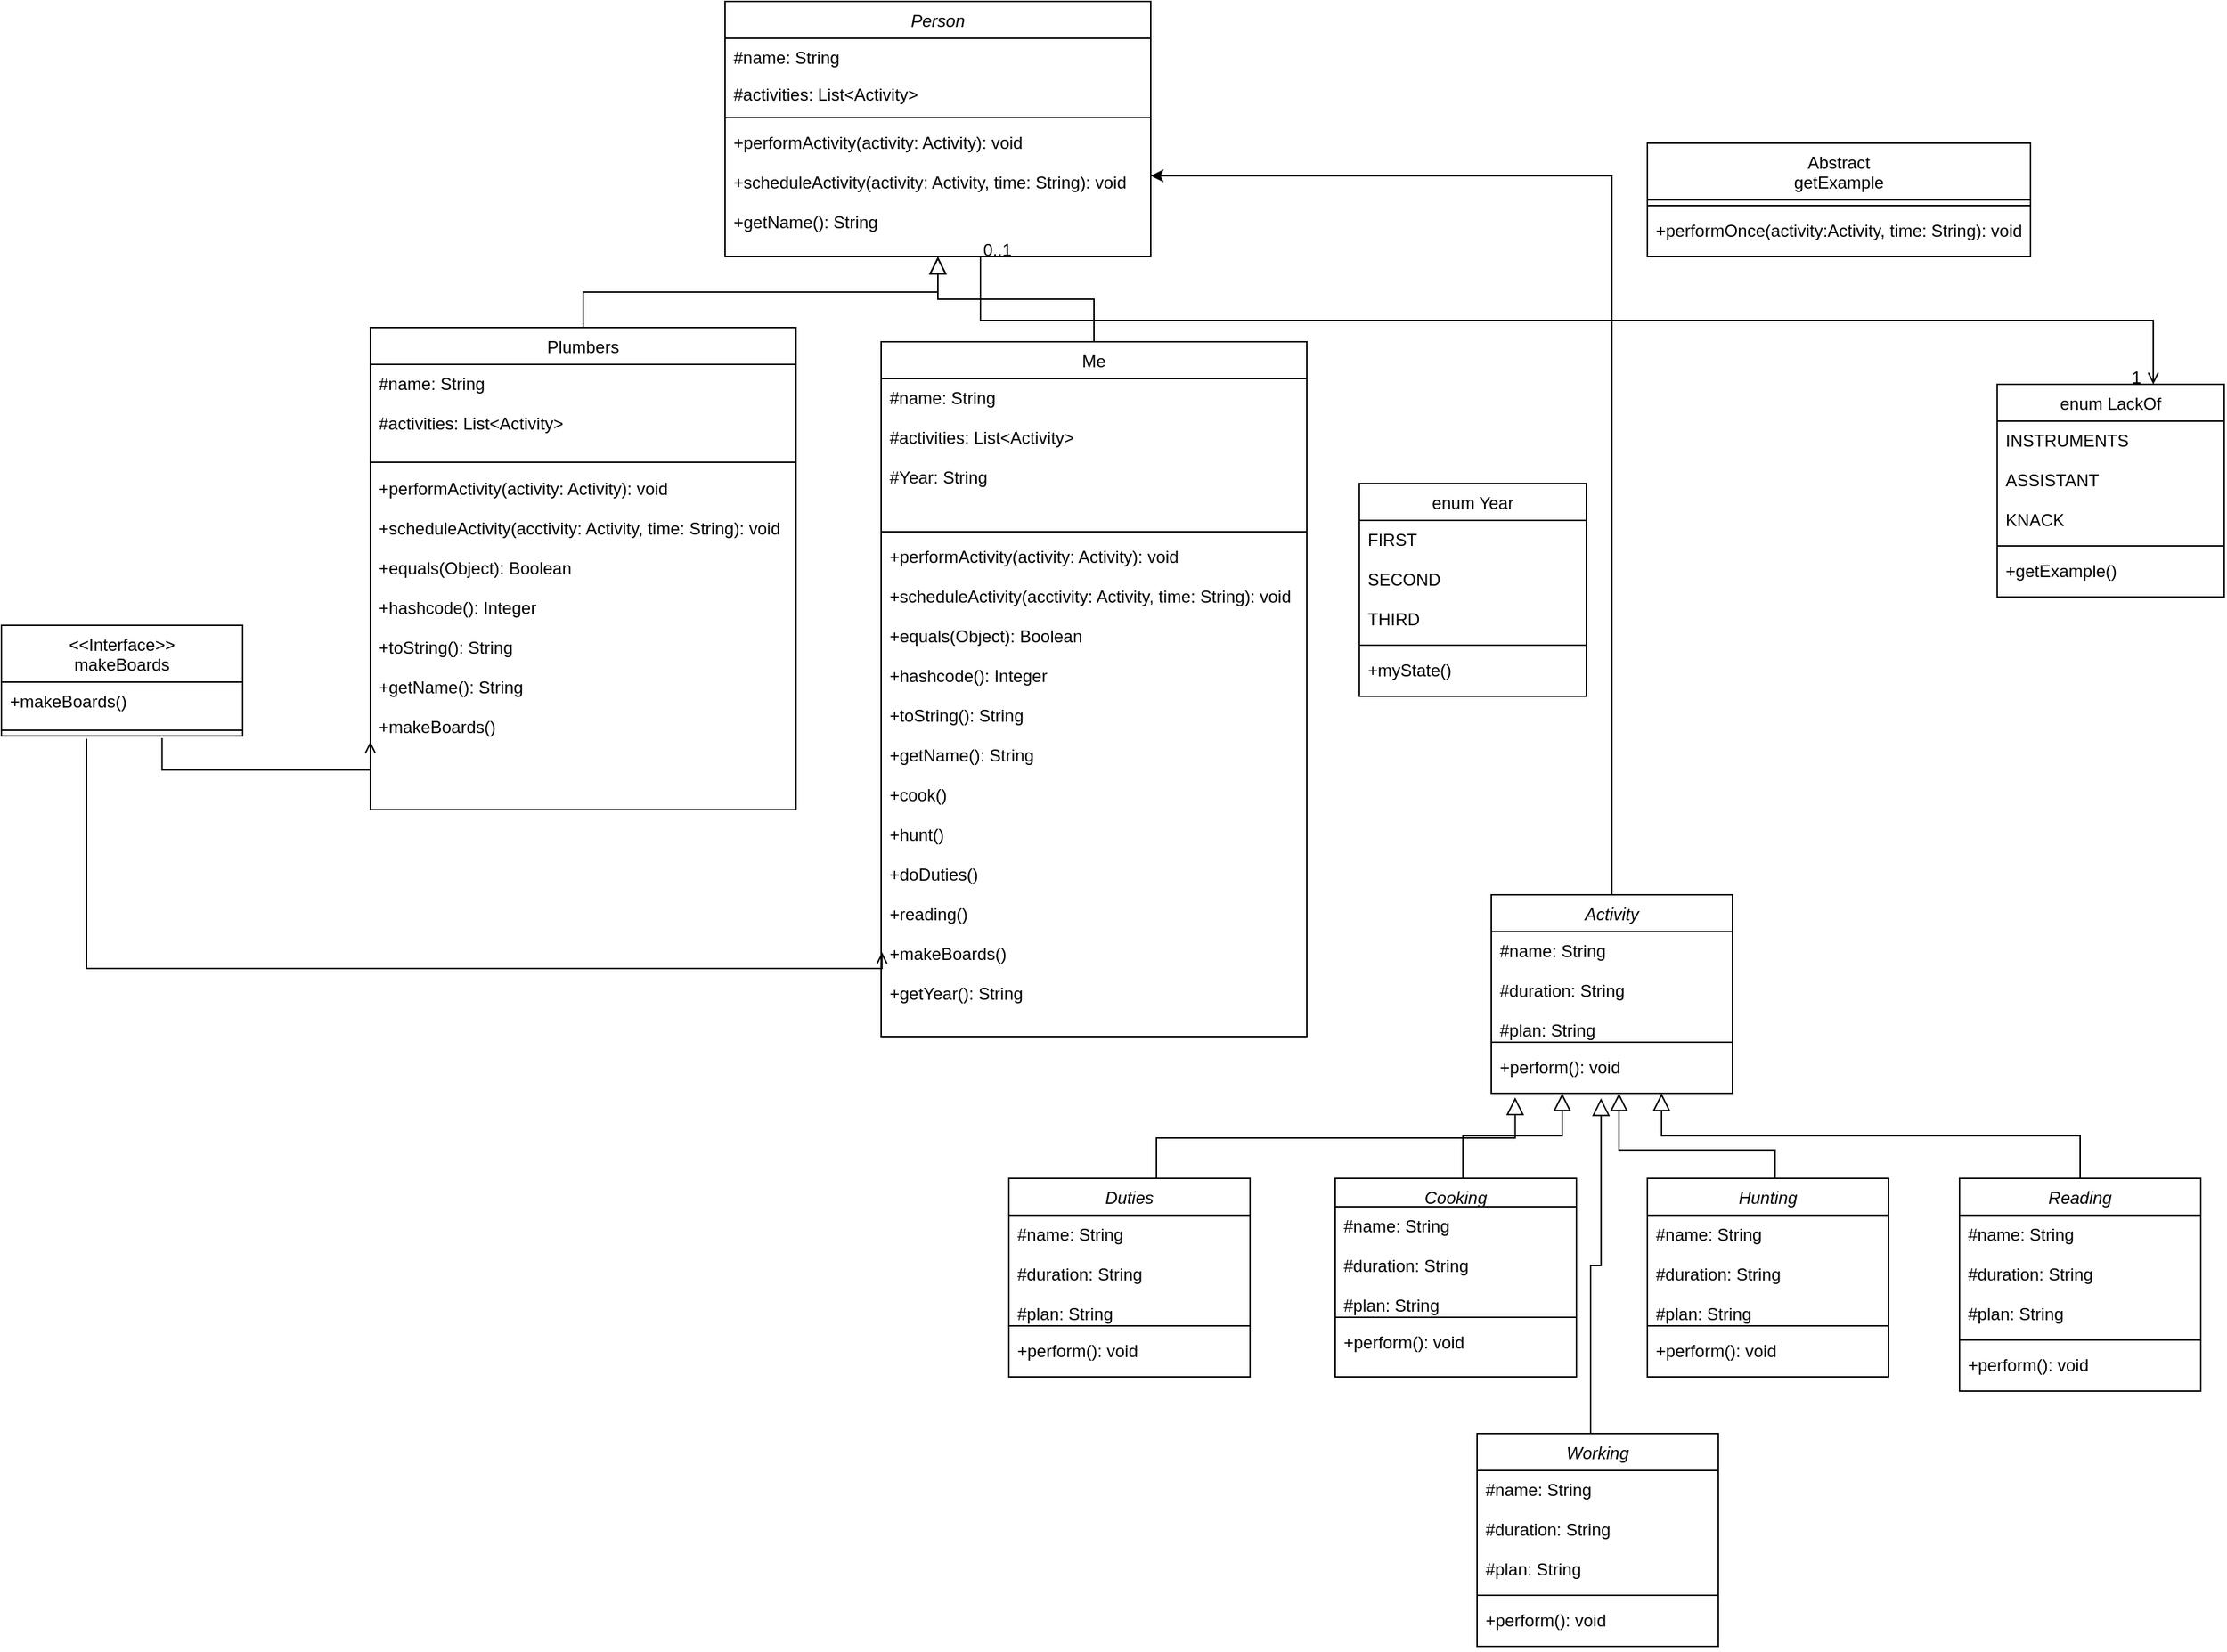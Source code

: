 <mxfile version="25.0.3">
  <diagram id="C5RBs43oDa-KdzZeNtuy" name="Page-1">
    <mxGraphModel dx="3815" dy="1202" grid="1" gridSize="10" guides="1" tooltips="1" connect="1" arrows="1" fold="1" page="1" pageScale="1" pageWidth="827" pageHeight="1169" math="0" shadow="0">
      <root>
        <mxCell id="WIyWlLk6GJQsqaUBKTNV-0" />
        <mxCell id="WIyWlLk6GJQsqaUBKTNV-1" parent="WIyWlLk6GJQsqaUBKTNV-0" />
        <mxCell id="zkfFHV4jXpPFQw0GAbJ--0" value="Person" style="swimlane;fontStyle=2;align=center;verticalAlign=top;childLayout=stackLayout;horizontal=1;startSize=26;horizontalStack=0;resizeParent=1;resizeLast=0;collapsible=1;marginBottom=0;rounded=0;shadow=0;strokeWidth=1;" parent="WIyWlLk6GJQsqaUBKTNV-1" vertex="1">
          <mxGeometry x="220" y="120" width="300" height="180" as="geometry">
            <mxRectangle x="220" y="120" width="160" height="26" as="alternateBounds" />
          </mxGeometry>
        </mxCell>
        <mxCell id="zkfFHV4jXpPFQw0GAbJ--1" value="#name: String" style="text;align=left;verticalAlign=top;spacingLeft=4;spacingRight=4;overflow=hidden;rotatable=0;points=[[0,0.5],[1,0.5]];portConstraint=eastwest;" parent="zkfFHV4jXpPFQw0GAbJ--0" vertex="1">
          <mxGeometry y="26" width="300" height="26" as="geometry" />
        </mxCell>
        <mxCell id="zkfFHV4jXpPFQw0GAbJ--3" value="#activities: List&lt;Activity&gt;" style="text;align=left;verticalAlign=top;spacingLeft=4;spacingRight=4;overflow=hidden;rotatable=0;points=[[0,0.5],[1,0.5]];portConstraint=eastwest;rounded=0;shadow=0;html=0;" parent="zkfFHV4jXpPFQw0GAbJ--0" vertex="1">
          <mxGeometry y="52" width="300" height="26" as="geometry" />
        </mxCell>
        <mxCell id="zkfFHV4jXpPFQw0GAbJ--4" value="" style="line;html=1;strokeWidth=1;align=left;verticalAlign=middle;spacingTop=-1;spacingLeft=3;spacingRight=3;rotatable=0;labelPosition=right;points=[];portConstraint=eastwest;" parent="zkfFHV4jXpPFQw0GAbJ--0" vertex="1">
          <mxGeometry y="78" width="300" height="8" as="geometry" />
        </mxCell>
        <mxCell id="zkfFHV4jXpPFQw0GAbJ--5" value="+performActivity(activity: Activity): void&#xa;&#xa;+scheduleActivity(activity: Activity, time: String): void&#xa;&#xa;+getName(): String&#xa;" style="text;align=left;verticalAlign=top;spacingLeft=4;spacingRight=4;overflow=hidden;rotatable=0;points=[[0,0.5],[1,0.5]];portConstraint=eastwest;" parent="zkfFHV4jXpPFQw0GAbJ--0" vertex="1">
          <mxGeometry y="86" width="300" height="74" as="geometry" />
        </mxCell>
        <mxCell id="zkfFHV4jXpPFQw0GAbJ--6" value="Plumbers" style="swimlane;fontStyle=0;align=center;verticalAlign=top;childLayout=stackLayout;horizontal=1;startSize=26;horizontalStack=0;resizeParent=1;resizeLast=0;collapsible=1;marginBottom=0;rounded=0;shadow=0;strokeWidth=1;" parent="WIyWlLk6GJQsqaUBKTNV-1" vertex="1">
          <mxGeometry x="-30" y="350" width="300" height="340" as="geometry">
            <mxRectangle x="130" y="380" width="160" height="26" as="alternateBounds" />
          </mxGeometry>
        </mxCell>
        <mxCell id="8YGZ2Qfhqph9AsPHY5jq-8" value="#name: String&#xa;&#xa;#activities: List&lt;Activity&gt;" style="text;align=left;verticalAlign=top;spacingLeft=4;spacingRight=4;overflow=hidden;rotatable=0;points=[[0,0.5],[1,0.5]];portConstraint=eastwest;" vertex="1" parent="zkfFHV4jXpPFQw0GAbJ--6">
          <mxGeometry y="26" width="300" height="64" as="geometry" />
        </mxCell>
        <mxCell id="zkfFHV4jXpPFQw0GAbJ--9" value="" style="line;html=1;strokeWidth=1;align=left;verticalAlign=middle;spacingTop=-1;spacingLeft=3;spacingRight=3;rotatable=0;labelPosition=right;points=[];portConstraint=eastwest;" parent="zkfFHV4jXpPFQw0GAbJ--6" vertex="1">
          <mxGeometry y="90" width="300" height="10" as="geometry" />
        </mxCell>
        <mxCell id="8YGZ2Qfhqph9AsPHY5jq-9" value="+performActivity(activity: Activity): void&#xa;&#xa;+scheduleActivity(acctivity: Activity, time: String): void&#xa;&#xa;+equals(Object): Boolean&#xa;&#xa;+hashcode(): Integer&#xa;&#xa;+toString(): String&#xa;&#xa;+getName(): String&#xa;&#xa;+makeBoards()" style="text;align=left;verticalAlign=top;spacingLeft=4;spacingRight=4;overflow=hidden;rotatable=0;points=[[0,0.5],[1,0.5]];portConstraint=eastwest;" vertex="1" parent="zkfFHV4jXpPFQw0GAbJ--6">
          <mxGeometry y="100" width="300" height="240" as="geometry" />
        </mxCell>
        <mxCell id="zkfFHV4jXpPFQw0GAbJ--12" value="" style="endArrow=block;endSize=10;endFill=0;shadow=0;strokeWidth=1;rounded=0;curved=0;edgeStyle=elbowEdgeStyle;elbow=vertical;" parent="WIyWlLk6GJQsqaUBKTNV-1" source="zkfFHV4jXpPFQw0GAbJ--6" target="zkfFHV4jXpPFQw0GAbJ--0" edge="1">
          <mxGeometry width="160" relative="1" as="geometry">
            <mxPoint x="200" y="203" as="sourcePoint" />
            <mxPoint x="200" y="203" as="targetPoint" />
          </mxGeometry>
        </mxCell>
        <mxCell id="zkfFHV4jXpPFQw0GAbJ--13" value="Me" style="swimlane;fontStyle=0;align=center;verticalAlign=top;childLayout=stackLayout;horizontal=1;startSize=26;horizontalStack=0;resizeParent=1;resizeLast=0;collapsible=1;marginBottom=0;rounded=0;shadow=0;strokeWidth=1;" parent="WIyWlLk6GJQsqaUBKTNV-1" vertex="1">
          <mxGeometry x="330" y="360" width="300" height="490" as="geometry">
            <mxRectangle x="340" y="380" width="170" height="26" as="alternateBounds" />
          </mxGeometry>
        </mxCell>
        <mxCell id="zkfFHV4jXpPFQw0GAbJ--14" value="#name: String&#xa;&#xa;#activities: List&lt;Activity&gt;&#xa;&#xa;#Year: String" style="text;align=left;verticalAlign=top;spacingLeft=4;spacingRight=4;overflow=hidden;rotatable=0;points=[[0,0.5],[1,0.5]];portConstraint=eastwest;" parent="zkfFHV4jXpPFQw0GAbJ--13" vertex="1">
          <mxGeometry y="26" width="300" height="104" as="geometry" />
        </mxCell>
        <mxCell id="zkfFHV4jXpPFQw0GAbJ--15" value="" style="line;html=1;strokeWidth=1;align=left;verticalAlign=middle;spacingTop=-1;spacingLeft=3;spacingRight=3;rotatable=0;labelPosition=right;points=[];portConstraint=eastwest;" parent="zkfFHV4jXpPFQw0GAbJ--13" vertex="1">
          <mxGeometry y="130" width="300" height="8" as="geometry" />
        </mxCell>
        <mxCell id="8YGZ2Qfhqph9AsPHY5jq-6" value="+performActivity(activity: Activity): void&#xa;&#xa;+scheduleActivity(acctivity: Activity, time: String): void&#xa;&#xa;+equals(Object): Boolean&#xa;&#xa;+hashcode(): Integer&#xa;&#xa;+toString(): String&#xa;&#xa;+getName(): String&#xa;&#xa;+cook()&#xa;&#xa;+hunt()&#xa;&#xa;+doDuties()&#xa;&#xa;+reading()&#xa;&#xa;+makeBoards()&#xa;&#xa;+getYear(): String" style="text;align=left;verticalAlign=top;spacingLeft=4;spacingRight=4;overflow=hidden;rotatable=0;points=[[0,0.5],[1,0.5]];portConstraint=eastwest;" vertex="1" parent="zkfFHV4jXpPFQw0GAbJ--13">
          <mxGeometry y="138" width="300" height="352" as="geometry" />
        </mxCell>
        <mxCell id="zkfFHV4jXpPFQw0GAbJ--16" value="" style="endArrow=block;endSize=10;endFill=0;shadow=0;strokeWidth=1;rounded=0;curved=0;edgeStyle=elbowEdgeStyle;elbow=vertical;" parent="WIyWlLk6GJQsqaUBKTNV-1" source="zkfFHV4jXpPFQw0GAbJ--13" target="zkfFHV4jXpPFQw0GAbJ--0" edge="1">
          <mxGeometry width="160" relative="1" as="geometry">
            <mxPoint x="210" y="373" as="sourcePoint" />
            <mxPoint x="310" y="271" as="targetPoint" />
          </mxGeometry>
        </mxCell>
        <mxCell id="zkfFHV4jXpPFQw0GAbJ--17" value="enum LackOf" style="swimlane;fontStyle=0;align=center;verticalAlign=top;childLayout=stackLayout;horizontal=1;startSize=26;horizontalStack=0;resizeParent=1;resizeLast=0;collapsible=1;marginBottom=0;rounded=0;shadow=0;strokeWidth=1;" parent="WIyWlLk6GJQsqaUBKTNV-1" vertex="1">
          <mxGeometry x="1116.55" y="390" width="160" height="150" as="geometry">
            <mxRectangle x="550" y="140" width="160" height="26" as="alternateBounds" />
          </mxGeometry>
        </mxCell>
        <mxCell id="zkfFHV4jXpPFQw0GAbJ--18" value="INSTRUMENTS&#xa;&#xa;ASSISTANT &#xa;&#xa;KNACK" style="text;align=left;verticalAlign=top;spacingLeft=4;spacingRight=4;overflow=hidden;rotatable=0;points=[[0,0.5],[1,0.5]];portConstraint=eastwest;" parent="zkfFHV4jXpPFQw0GAbJ--17" vertex="1">
          <mxGeometry y="26" width="160" height="84" as="geometry" />
        </mxCell>
        <mxCell id="zkfFHV4jXpPFQw0GAbJ--23" value="" style="line;html=1;strokeWidth=1;align=left;verticalAlign=middle;spacingTop=-1;spacingLeft=3;spacingRight=3;rotatable=0;labelPosition=right;points=[];portConstraint=eastwest;" parent="zkfFHV4jXpPFQw0GAbJ--17" vertex="1">
          <mxGeometry y="110" width="160" height="8" as="geometry" />
        </mxCell>
        <mxCell id="zkfFHV4jXpPFQw0GAbJ--24" value="+getExample()" style="text;align=left;verticalAlign=top;spacingLeft=4;spacingRight=4;overflow=hidden;rotatable=0;points=[[0,0.5],[1,0.5]];portConstraint=eastwest;" parent="zkfFHV4jXpPFQw0GAbJ--17" vertex="1">
          <mxGeometry y="118" width="160" height="26" as="geometry" />
        </mxCell>
        <mxCell id="zkfFHV4jXpPFQw0GAbJ--26" value="" style="endArrow=open;shadow=0;strokeWidth=1;rounded=0;curved=0;endFill=1;edgeStyle=elbowEdgeStyle;elbow=vertical;" parent="WIyWlLk6GJQsqaUBKTNV-1" edge="1">
          <mxGeometry x="0.5" y="41" relative="1" as="geometry">
            <mxPoint x="400" y="300" as="sourcePoint" />
            <mxPoint x="1226.55" y="390" as="targetPoint" />
            <mxPoint x="-40" y="32" as="offset" />
          </mxGeometry>
        </mxCell>
        <mxCell id="zkfFHV4jXpPFQw0GAbJ--27" value="0..1" style="resizable=0;align=left;verticalAlign=bottom;labelBackgroundColor=none;fontSize=12;" parent="zkfFHV4jXpPFQw0GAbJ--26" connectable="0" vertex="1">
          <mxGeometry x="-1" relative="1" as="geometry">
            <mxPoint y="4" as="offset" />
          </mxGeometry>
        </mxCell>
        <mxCell id="zkfFHV4jXpPFQw0GAbJ--28" value="1" style="resizable=0;align=right;verticalAlign=bottom;labelBackgroundColor=none;fontSize=12;" parent="zkfFHV4jXpPFQw0GAbJ--26" connectable="0" vertex="1">
          <mxGeometry x="1" relative="1" as="geometry">
            <mxPoint x="-7" y="4" as="offset" />
          </mxGeometry>
        </mxCell>
        <mxCell id="8YGZ2Qfhqph9AsPHY5jq-24" value="&lt;&lt;Interface&gt;&gt;&#xa;makeBoards&#xa;" style="swimlane;fontStyle=0;align=center;verticalAlign=top;childLayout=stackLayout;horizontal=1;startSize=40;horizontalStack=0;resizeParent=1;resizeLast=0;collapsible=1;marginBottom=0;rounded=0;shadow=0;strokeWidth=1;" vertex="1" parent="WIyWlLk6GJQsqaUBKTNV-1">
          <mxGeometry x="-290" y="560" width="170" height="78" as="geometry">
            <mxRectangle x="680" y="570" width="170" height="40" as="alternateBounds" />
          </mxGeometry>
        </mxCell>
        <mxCell id="8YGZ2Qfhqph9AsPHY5jq-25" value="+makeBoards()" style="text;align=left;verticalAlign=top;spacingLeft=4;spacingRight=4;overflow=hidden;rotatable=0;points=[[0,0.5],[1,0.5]];portConstraint=eastwest;" vertex="1" parent="8YGZ2Qfhqph9AsPHY5jq-24">
          <mxGeometry y="40" width="170" height="30" as="geometry" />
        </mxCell>
        <mxCell id="8YGZ2Qfhqph9AsPHY5jq-26" value="" style="line;html=1;strokeWidth=1;align=left;verticalAlign=middle;spacingTop=-1;spacingLeft=3;spacingRight=3;rotatable=0;labelPosition=right;points=[];portConstraint=eastwest;" vertex="1" parent="8YGZ2Qfhqph9AsPHY5jq-24">
          <mxGeometry y="70" width="170" height="8" as="geometry" />
        </mxCell>
        <mxCell id="8YGZ2Qfhqph9AsPHY5jq-52" style="edgeStyle=orthogonalEdgeStyle;rounded=0;orthogonalLoop=1;jettySize=auto;html=1;" edge="1" parent="WIyWlLk6GJQsqaUBKTNV-1" source="8YGZ2Qfhqph9AsPHY5jq-27" target="zkfFHV4jXpPFQw0GAbJ--5">
          <mxGeometry relative="1" as="geometry" />
        </mxCell>
        <mxCell id="8YGZ2Qfhqph9AsPHY5jq-27" value="Activity" style="swimlane;fontStyle=2;align=center;verticalAlign=top;childLayout=stackLayout;horizontal=1;startSize=26;horizontalStack=0;resizeParent=1;resizeLast=0;collapsible=1;marginBottom=0;rounded=0;shadow=0;strokeWidth=1;" vertex="1" parent="WIyWlLk6GJQsqaUBKTNV-1">
          <mxGeometry x="760" y="750" width="170" height="140" as="geometry">
            <mxRectangle x="220" y="120" width="160" height="26" as="alternateBounds" />
          </mxGeometry>
        </mxCell>
        <mxCell id="8YGZ2Qfhqph9AsPHY5jq-28" value="#name: String&#xa;&#xa;#duration: String&#xa;&#xa;#plan: String&#xa;" style="text;align=left;verticalAlign=top;spacingLeft=4;spacingRight=4;overflow=hidden;rotatable=0;points=[[0,0.5],[1,0.5]];portConstraint=eastwest;" vertex="1" parent="8YGZ2Qfhqph9AsPHY5jq-27">
          <mxGeometry y="26" width="170" height="74" as="geometry" />
        </mxCell>
        <mxCell id="8YGZ2Qfhqph9AsPHY5jq-30" value="" style="line;html=1;strokeWidth=1;align=left;verticalAlign=middle;spacingTop=-1;spacingLeft=3;spacingRight=3;rotatable=0;labelPosition=right;points=[];portConstraint=eastwest;" vertex="1" parent="8YGZ2Qfhqph9AsPHY5jq-27">
          <mxGeometry y="100" width="170" height="8" as="geometry" />
        </mxCell>
        <mxCell id="8YGZ2Qfhqph9AsPHY5jq-31" value="+perform(): void" style="text;align=left;verticalAlign=top;spacingLeft=4;spacingRight=4;overflow=hidden;rotatable=0;points=[[0,0.5],[1,0.5]];portConstraint=eastwest;" vertex="1" parent="8YGZ2Qfhqph9AsPHY5jq-27">
          <mxGeometry y="108" width="170" height="32" as="geometry" />
        </mxCell>
        <mxCell id="8YGZ2Qfhqph9AsPHY5jq-32" value="Hunting" style="swimlane;fontStyle=2;align=center;verticalAlign=top;childLayout=stackLayout;horizontal=1;startSize=26;horizontalStack=0;resizeParent=1;resizeLast=0;collapsible=1;marginBottom=0;rounded=0;shadow=0;strokeWidth=1;" vertex="1" parent="WIyWlLk6GJQsqaUBKTNV-1">
          <mxGeometry x="870" y="950" width="170" height="140" as="geometry">
            <mxRectangle x="220" y="120" width="160" height="26" as="alternateBounds" />
          </mxGeometry>
        </mxCell>
        <mxCell id="8YGZ2Qfhqph9AsPHY5jq-33" value="#name: String&#xa;&#xa;#duration: String&#xa;&#xa;#plan: String&#xa;" style="text;align=left;verticalAlign=top;spacingLeft=4;spacingRight=4;overflow=hidden;rotatable=0;points=[[0,0.5],[1,0.5]];portConstraint=eastwest;" vertex="1" parent="8YGZ2Qfhqph9AsPHY5jq-32">
          <mxGeometry y="26" width="170" height="74" as="geometry" />
        </mxCell>
        <mxCell id="8YGZ2Qfhqph9AsPHY5jq-34" value="" style="line;html=1;strokeWidth=1;align=left;verticalAlign=middle;spacingTop=-1;spacingLeft=3;spacingRight=3;rotatable=0;labelPosition=right;points=[];portConstraint=eastwest;" vertex="1" parent="8YGZ2Qfhqph9AsPHY5jq-32">
          <mxGeometry y="100" width="170" height="8" as="geometry" />
        </mxCell>
        <mxCell id="8YGZ2Qfhqph9AsPHY5jq-35" value="+perform(): void" style="text;align=left;verticalAlign=top;spacingLeft=4;spacingRight=4;overflow=hidden;rotatable=0;points=[[0,0.5],[1,0.5]];portConstraint=eastwest;" vertex="1" parent="8YGZ2Qfhqph9AsPHY5jq-32">
          <mxGeometry y="108" width="170" height="32" as="geometry" />
        </mxCell>
        <mxCell id="8YGZ2Qfhqph9AsPHY5jq-36" value="Cooking" style="swimlane;fontStyle=2;align=center;verticalAlign=top;childLayout=stackLayout;horizontal=1;startSize=20;horizontalStack=0;resizeParent=1;resizeLast=0;collapsible=1;marginBottom=0;rounded=0;shadow=0;strokeWidth=1;" vertex="1" parent="WIyWlLk6GJQsqaUBKTNV-1">
          <mxGeometry x="650" y="950" width="170" height="140" as="geometry">
            <mxRectangle x="220" y="120" width="160" height="26" as="alternateBounds" />
          </mxGeometry>
        </mxCell>
        <mxCell id="8YGZ2Qfhqph9AsPHY5jq-37" value="#name: String&#xa;&#xa;#duration: String&#xa;&#xa;#plan: String&#xa;" style="text;align=left;verticalAlign=top;spacingLeft=4;spacingRight=4;overflow=hidden;rotatable=0;points=[[0,0.5],[1,0.5]];portConstraint=eastwest;" vertex="1" parent="8YGZ2Qfhqph9AsPHY5jq-36">
          <mxGeometry y="20" width="170" height="74" as="geometry" />
        </mxCell>
        <mxCell id="8YGZ2Qfhqph9AsPHY5jq-38" value="" style="line;html=1;strokeWidth=1;align=left;verticalAlign=middle;spacingTop=-1;spacingLeft=3;spacingRight=3;rotatable=0;labelPosition=right;points=[];portConstraint=eastwest;" vertex="1" parent="8YGZ2Qfhqph9AsPHY5jq-36">
          <mxGeometry y="94" width="170" height="8" as="geometry" />
        </mxCell>
        <mxCell id="8YGZ2Qfhqph9AsPHY5jq-39" value="+perform(): void" style="text;align=left;verticalAlign=top;spacingLeft=4;spacingRight=4;overflow=hidden;rotatable=0;points=[[0,0.5],[1,0.5]];portConstraint=eastwest;" vertex="1" parent="8YGZ2Qfhqph9AsPHY5jq-36">
          <mxGeometry y="102" width="170" height="32" as="geometry" />
        </mxCell>
        <mxCell id="8YGZ2Qfhqph9AsPHY5jq-40" value="Duties" style="swimlane;fontStyle=2;align=center;verticalAlign=top;childLayout=stackLayout;horizontal=1;startSize=26;horizontalStack=0;resizeParent=1;resizeLast=0;collapsible=1;marginBottom=0;rounded=0;shadow=0;strokeWidth=1;" vertex="1" parent="WIyWlLk6GJQsqaUBKTNV-1">
          <mxGeometry x="420" y="950" width="170" height="140" as="geometry">
            <mxRectangle x="220" y="120" width="160" height="26" as="alternateBounds" />
          </mxGeometry>
        </mxCell>
        <mxCell id="8YGZ2Qfhqph9AsPHY5jq-41" value="#name: String&#xa;&#xa;#duration: String&#xa;&#xa;#plan: String&#xa;" style="text;align=left;verticalAlign=top;spacingLeft=4;spacingRight=4;overflow=hidden;rotatable=0;points=[[0,0.5],[1,0.5]];portConstraint=eastwest;" vertex="1" parent="8YGZ2Qfhqph9AsPHY5jq-40">
          <mxGeometry y="26" width="170" height="74" as="geometry" />
        </mxCell>
        <mxCell id="8YGZ2Qfhqph9AsPHY5jq-42" value="" style="line;html=1;strokeWidth=1;align=left;verticalAlign=middle;spacingTop=-1;spacingLeft=3;spacingRight=3;rotatable=0;labelPosition=right;points=[];portConstraint=eastwest;" vertex="1" parent="8YGZ2Qfhqph9AsPHY5jq-40">
          <mxGeometry y="100" width="170" height="8" as="geometry" />
        </mxCell>
        <mxCell id="8YGZ2Qfhqph9AsPHY5jq-43" value="+perform(): void" style="text;align=left;verticalAlign=top;spacingLeft=4;spacingRight=4;overflow=hidden;rotatable=0;points=[[0,0.5],[1,0.5]];portConstraint=eastwest;" vertex="1" parent="8YGZ2Qfhqph9AsPHY5jq-40">
          <mxGeometry y="108" width="170" height="32" as="geometry" />
        </mxCell>
        <mxCell id="8YGZ2Qfhqph9AsPHY5jq-44" value="Reading" style="swimlane;fontStyle=2;align=center;verticalAlign=top;childLayout=stackLayout;horizontal=1;startSize=26;horizontalStack=0;resizeParent=1;resizeLast=0;collapsible=1;marginBottom=0;rounded=0;shadow=0;strokeWidth=1;" vertex="1" parent="WIyWlLk6GJQsqaUBKTNV-1">
          <mxGeometry x="1090" y="950" width="170" height="150" as="geometry">
            <mxRectangle x="220" y="120" width="160" height="26" as="alternateBounds" />
          </mxGeometry>
        </mxCell>
        <mxCell id="8YGZ2Qfhqph9AsPHY5jq-45" value="#name: String&#xa;&#xa;#duration: String&#xa;&#xa;#plan: String&#xa;" style="text;align=left;verticalAlign=top;spacingLeft=4;spacingRight=4;overflow=hidden;rotatable=0;points=[[0,0.5],[1,0.5]];portConstraint=eastwest;" vertex="1" parent="8YGZ2Qfhqph9AsPHY5jq-44">
          <mxGeometry y="26" width="170" height="84" as="geometry" />
        </mxCell>
        <mxCell id="8YGZ2Qfhqph9AsPHY5jq-46" value="" style="line;html=1;strokeWidth=1;align=left;verticalAlign=middle;spacingTop=-1;spacingLeft=3;spacingRight=3;rotatable=0;labelPosition=right;points=[];portConstraint=eastwest;" vertex="1" parent="8YGZ2Qfhqph9AsPHY5jq-44">
          <mxGeometry y="110" width="170" height="8" as="geometry" />
        </mxCell>
        <mxCell id="8YGZ2Qfhqph9AsPHY5jq-47" value="+perform(): void" style="text;align=left;verticalAlign=top;spacingLeft=4;spacingRight=4;overflow=hidden;rotatable=0;points=[[0,0.5],[1,0.5]];portConstraint=eastwest;" vertex="1" parent="8YGZ2Qfhqph9AsPHY5jq-44">
          <mxGeometry y="118" width="170" height="32" as="geometry" />
        </mxCell>
        <mxCell id="8YGZ2Qfhqph9AsPHY5jq-53" value="" style="endArrow=open;shadow=0;strokeWidth=1;rounded=0;curved=0;endFill=1;edgeStyle=elbowEdgeStyle;elbow=vertical;entryX=0.002;entryY=0.831;entryDx=0;entryDy=0;entryPerimeter=0;" edge="1" parent="WIyWlLk6GJQsqaUBKTNV-1" target="8YGZ2Qfhqph9AsPHY5jq-6">
          <mxGeometry x="0.5" y="41" relative="1" as="geometry">
            <mxPoint x="-230" y="640" as="sourcePoint" />
            <mxPoint x="303.5" y="785.328" as="targetPoint" />
            <mxPoint x="-40" y="32" as="offset" />
            <Array as="points">
              <mxPoint x="-160.8" y="802" />
            </Array>
          </mxGeometry>
        </mxCell>
        <mxCell id="8YGZ2Qfhqph9AsPHY5jq-54" value="" style="resizable=0;align=left;verticalAlign=bottom;labelBackgroundColor=none;fontSize=12;" connectable="0" vertex="1" parent="8YGZ2Qfhqph9AsPHY5jq-53">
          <mxGeometry x="-1" relative="1" as="geometry">
            <mxPoint y="4" as="offset" />
          </mxGeometry>
        </mxCell>
        <mxCell id="8YGZ2Qfhqph9AsPHY5jq-55" value="" style="resizable=0;align=right;verticalAlign=bottom;labelBackgroundColor=none;fontSize=12;" connectable="0" vertex="1" parent="8YGZ2Qfhqph9AsPHY5jq-53">
          <mxGeometry x="1" relative="1" as="geometry">
            <mxPoint x="-7" y="4" as="offset" />
          </mxGeometry>
        </mxCell>
        <mxCell id="8YGZ2Qfhqph9AsPHY5jq-56" value="" style="endArrow=open;shadow=0;strokeWidth=1;rounded=0;curved=0;endFill=1;edgeStyle=elbowEdgeStyle;elbow=vertical;entryX=0;entryY=0.907;entryDx=0;entryDy=0;entryPerimeter=0;exitX=0.666;exitY=1.183;exitDx=0;exitDy=0;exitPerimeter=0;" edge="1" parent="WIyWlLk6GJQsqaUBKTNV-1" source="8YGZ2Qfhqph9AsPHY5jq-26">
          <mxGeometry x="0.5" y="41" relative="1" as="geometry">
            <mxPoint x="-565" y="490" as="sourcePoint" />
            <mxPoint x="-30" y="642" as="targetPoint" />
            <mxPoint x="-40" y="32" as="offset" />
            <Array as="points">
              <mxPoint x="-495.8" y="662" />
            </Array>
          </mxGeometry>
        </mxCell>
        <mxCell id="8YGZ2Qfhqph9AsPHY5jq-57" value="" style="resizable=0;align=left;verticalAlign=bottom;labelBackgroundColor=none;fontSize=12;" connectable="0" vertex="1" parent="8YGZ2Qfhqph9AsPHY5jq-56">
          <mxGeometry x="-1" relative="1" as="geometry">
            <mxPoint y="4" as="offset" />
          </mxGeometry>
        </mxCell>
        <mxCell id="8YGZ2Qfhqph9AsPHY5jq-58" value="" style="resizable=0;align=right;verticalAlign=bottom;labelBackgroundColor=none;fontSize=12;" connectable="0" vertex="1" parent="8YGZ2Qfhqph9AsPHY5jq-56">
          <mxGeometry x="1" relative="1" as="geometry">
            <mxPoint x="-7" y="4" as="offset" />
          </mxGeometry>
        </mxCell>
        <mxCell id="8YGZ2Qfhqph9AsPHY5jq-59" value="enum Year" style="swimlane;fontStyle=0;align=center;verticalAlign=top;childLayout=stackLayout;horizontal=1;startSize=26;horizontalStack=0;resizeParent=1;resizeLast=0;collapsible=1;marginBottom=0;rounded=0;shadow=0;strokeWidth=1;" vertex="1" parent="WIyWlLk6GJQsqaUBKTNV-1">
          <mxGeometry x="667" y="460" width="160" height="150" as="geometry">
            <mxRectangle x="550" y="140" width="160" height="26" as="alternateBounds" />
          </mxGeometry>
        </mxCell>
        <mxCell id="8YGZ2Qfhqph9AsPHY5jq-60" value="FIRST&#xa;&#xa;SECOND&#xa;&#xa;THIRD" style="text;align=left;verticalAlign=top;spacingLeft=4;spacingRight=4;overflow=hidden;rotatable=0;points=[[0,0.5],[1,0.5]];portConstraint=eastwest;" vertex="1" parent="8YGZ2Qfhqph9AsPHY5jq-59">
          <mxGeometry y="26" width="160" height="84" as="geometry" />
        </mxCell>
        <mxCell id="8YGZ2Qfhqph9AsPHY5jq-61" value="" style="line;html=1;strokeWidth=1;align=left;verticalAlign=middle;spacingTop=-1;spacingLeft=3;spacingRight=3;rotatable=0;labelPosition=right;points=[];portConstraint=eastwest;" vertex="1" parent="8YGZ2Qfhqph9AsPHY5jq-59">
          <mxGeometry y="110" width="160" height="8" as="geometry" />
        </mxCell>
        <mxCell id="8YGZ2Qfhqph9AsPHY5jq-62" value="+myState()" style="text;align=left;verticalAlign=top;spacingLeft=4;spacingRight=4;overflow=hidden;rotatable=0;points=[[0,0.5],[1,0.5]];portConstraint=eastwest;" vertex="1" parent="8YGZ2Qfhqph9AsPHY5jq-59">
          <mxGeometry y="118" width="160" height="26" as="geometry" />
        </mxCell>
        <mxCell id="8YGZ2Qfhqph9AsPHY5jq-63" value="Abstract&#xa;getExample" style="swimlane;fontStyle=0;align=center;verticalAlign=top;childLayout=stackLayout;horizontal=1;startSize=40;horizontalStack=0;resizeParent=1;resizeLast=0;collapsible=1;marginBottom=0;rounded=0;shadow=0;strokeWidth=1;" vertex="1" parent="WIyWlLk6GJQsqaUBKTNV-1">
          <mxGeometry x="870" y="220" width="270" height="80" as="geometry">
            <mxRectangle x="680" y="570" width="170" height="40" as="alternateBounds" />
          </mxGeometry>
        </mxCell>
        <mxCell id="8YGZ2Qfhqph9AsPHY5jq-65" value="" style="line;html=1;strokeWidth=1;align=left;verticalAlign=middle;spacingTop=-1;spacingLeft=3;spacingRight=3;rotatable=0;labelPosition=right;points=[];portConstraint=eastwest;" vertex="1" parent="8YGZ2Qfhqph9AsPHY5jq-63">
          <mxGeometry y="40" width="270" height="8" as="geometry" />
        </mxCell>
        <mxCell id="8YGZ2Qfhqph9AsPHY5jq-77" value="+performOnce(activity:Activity, time: String): void&#xa;" style="text;align=left;verticalAlign=top;spacingLeft=4;spacingRight=4;overflow=hidden;rotatable=0;points=[[0,0.5],[1,0.5]];portConstraint=eastwest;" vertex="1" parent="8YGZ2Qfhqph9AsPHY5jq-63">
          <mxGeometry y="48" width="270" height="32" as="geometry" />
        </mxCell>
        <mxCell id="8YGZ2Qfhqph9AsPHY5jq-66" value="Working" style="swimlane;fontStyle=2;align=center;verticalAlign=top;childLayout=stackLayout;horizontal=1;startSize=26;horizontalStack=0;resizeParent=1;resizeLast=0;collapsible=1;marginBottom=0;rounded=0;shadow=0;strokeWidth=1;" vertex="1" parent="WIyWlLk6GJQsqaUBKTNV-1">
          <mxGeometry x="750" y="1130" width="170" height="150" as="geometry">
            <mxRectangle x="220" y="120" width="160" height="26" as="alternateBounds" />
          </mxGeometry>
        </mxCell>
        <mxCell id="8YGZ2Qfhqph9AsPHY5jq-67" value="#name: String&#xa;&#xa;#duration: String&#xa;&#xa;#plan: String&#xa;" style="text;align=left;verticalAlign=top;spacingLeft=4;spacingRight=4;overflow=hidden;rotatable=0;points=[[0,0.5],[1,0.5]];portConstraint=eastwest;" vertex="1" parent="8YGZ2Qfhqph9AsPHY5jq-66">
          <mxGeometry y="26" width="170" height="84" as="geometry" />
        </mxCell>
        <mxCell id="8YGZ2Qfhqph9AsPHY5jq-68" value="" style="line;html=1;strokeWidth=1;align=left;verticalAlign=middle;spacingTop=-1;spacingLeft=3;spacingRight=3;rotatable=0;labelPosition=right;points=[];portConstraint=eastwest;" vertex="1" parent="8YGZ2Qfhqph9AsPHY5jq-66">
          <mxGeometry y="110" width="170" height="8" as="geometry" />
        </mxCell>
        <mxCell id="8YGZ2Qfhqph9AsPHY5jq-69" value="+perform(): void" style="text;align=left;verticalAlign=top;spacingLeft=4;spacingRight=4;overflow=hidden;rotatable=0;points=[[0,0.5],[1,0.5]];portConstraint=eastwest;" vertex="1" parent="8YGZ2Qfhqph9AsPHY5jq-66">
          <mxGeometry y="118" width="170" height="32" as="geometry" />
        </mxCell>
        <mxCell id="8YGZ2Qfhqph9AsPHY5jq-71" value="" style="endArrow=block;endSize=10;endFill=0;shadow=0;strokeWidth=1;rounded=0;curved=0;edgeStyle=elbowEdgeStyle;elbow=vertical;" edge="1" parent="WIyWlLk6GJQsqaUBKTNV-1">
          <mxGeometry width="160" relative="1" as="geometry">
            <mxPoint x="960" y="950" as="sourcePoint" />
            <mxPoint x="850" y="890" as="targetPoint" />
            <Array as="points">
              <mxPoint x="850" y="930" />
            </Array>
          </mxGeometry>
        </mxCell>
        <mxCell id="8YGZ2Qfhqph9AsPHY5jq-72" value="" style="endArrow=block;endSize=10;endFill=0;shadow=0;strokeWidth=1;rounded=0;curved=0;edgeStyle=elbowEdgeStyle;elbow=vertical;exitX=0.5;exitY=0;exitDx=0;exitDy=0;" edge="1" parent="WIyWlLk6GJQsqaUBKTNV-1" source="8YGZ2Qfhqph9AsPHY5jq-44">
          <mxGeometry width="160" relative="1" as="geometry">
            <mxPoint x="1170" y="946" as="sourcePoint" />
            <mxPoint x="880" y="890" as="targetPoint" />
          </mxGeometry>
        </mxCell>
        <mxCell id="8YGZ2Qfhqph9AsPHY5jq-73" value="" style="endArrow=block;endSize=10;endFill=0;shadow=0;strokeWidth=1;rounded=0;curved=0;edgeStyle=elbowEdgeStyle;elbow=vertical;exitX=0.5;exitY=0;exitDx=0;exitDy=0;entryX=0.099;entryY=1.089;entryDx=0;entryDy=0;entryPerimeter=0;" edge="1" parent="WIyWlLk6GJQsqaUBKTNV-1" target="8YGZ2Qfhqph9AsPHY5jq-31">
          <mxGeometry width="160" relative="1" as="geometry">
            <mxPoint x="524" y="950" as="sourcePoint" />
            <mxPoint x="229" y="890" as="targetPoint" />
          </mxGeometry>
        </mxCell>
        <mxCell id="8YGZ2Qfhqph9AsPHY5jq-74" value="" style="endArrow=block;endSize=10;endFill=0;shadow=0;strokeWidth=1;rounded=0;curved=0;edgeStyle=elbowEdgeStyle;elbow=vertical;exitX=0.5;exitY=0;exitDx=0;exitDy=0;entryX=0.294;entryY=1;entryDx=0;entryDy=0;entryPerimeter=0;" edge="1" parent="WIyWlLk6GJQsqaUBKTNV-1" target="8YGZ2Qfhqph9AsPHY5jq-31">
          <mxGeometry width="160" relative="1" as="geometry">
            <mxPoint x="740" y="950" as="sourcePoint" />
            <mxPoint x="810" y="900" as="targetPoint" />
          </mxGeometry>
        </mxCell>
        <mxCell id="8YGZ2Qfhqph9AsPHY5jq-75" value="" style="endArrow=block;endSize=10;endFill=0;shadow=0;strokeWidth=1;rounded=0;curved=0;edgeStyle=elbowEdgeStyle;elbow=vertical;exitX=0.5;exitY=0;exitDx=0;exitDy=0;entryX=0.455;entryY=1.108;entryDx=0;entryDy=0;entryPerimeter=0;" edge="1" parent="WIyWlLk6GJQsqaUBKTNV-1" target="8YGZ2Qfhqph9AsPHY5jq-31">
          <mxGeometry width="160" relative="1" as="geometry">
            <mxPoint x="830" y="1130" as="sourcePoint" />
            <mxPoint x="900" y="1070" as="targetPoint" />
            <Array as="points" />
          </mxGeometry>
        </mxCell>
      </root>
    </mxGraphModel>
  </diagram>
</mxfile>
